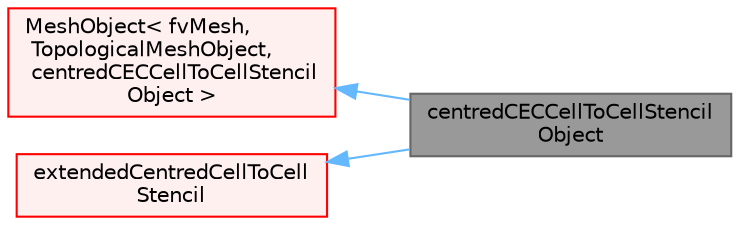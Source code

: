 digraph "centredCECCellToCellStencilObject"
{
 // LATEX_PDF_SIZE
  bgcolor="transparent";
  edge [fontname=Helvetica,fontsize=10,labelfontname=Helvetica,labelfontsize=10];
  node [fontname=Helvetica,fontsize=10,shape=box,height=0.2,width=0.4];
  rankdir="LR";
  Node1 [id="Node000001",label="centredCECCellToCellStencil\lObject",height=0.2,width=0.4,color="gray40", fillcolor="grey60", style="filled", fontcolor="black",tooltip=" "];
  Node2 -> Node1 [id="edge1_Node000001_Node000002",dir="back",color="steelblue1",style="solid",tooltip=" "];
  Node2 [id="Node000002",label="MeshObject\< fvMesh,\l TopologicalMeshObject,\l centredCECCellToCellStencil\lObject \>",height=0.2,width=0.4,color="red", fillcolor="#FFF0F0", style="filled",URL="$classFoam_1_1MeshObject.html",tooltip=" "];
  Node58 -> Node1 [id="edge2_Node000001_Node000058",dir="back",color="steelblue1",style="solid",tooltip=" "];
  Node58 [id="Node000058",label="extendedCentredCellToCell\lStencil",height=0.2,width=0.4,color="red", fillcolor="#FFF0F0", style="filled",URL="$classFoam_1_1extendedCentredCellToCellStencil.html",tooltip=" "];
}
